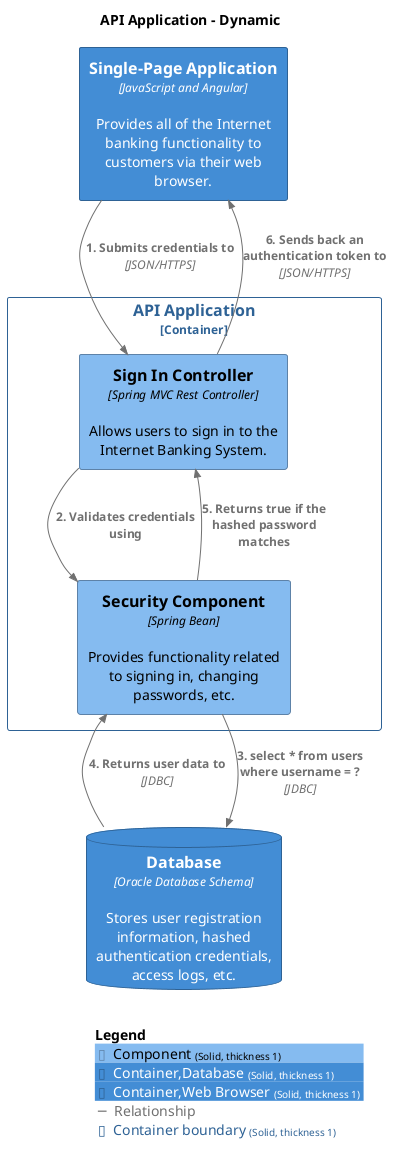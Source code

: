 @startuml
set separator none
title API Application - Dynamic

top to bottom direction

!include <C4/C4>
!include <C4/C4_Context>
!include <C4/C4_Container>
!include <C4/C4_Component>

AddElementTag("Component", $bgColor="#85bbf0", $borderColor="#5d82a8", $fontColor="#000000", $sprite="", $shadowing="", $borderStyle="Solid", $borderThickness="1")
AddElementTag("Container,Database", $bgColor="#438dd5", $borderColor="#2e6295", $fontColor="#ffffff", $sprite="", $shadowing="", $borderStyle="Solid", $borderThickness="1")
AddElementTag("Container,Web Browser", $bgColor="#438dd5", $borderColor="#2e6295", $fontColor="#ffffff", $sprite="", $shadowing="", $borderStyle="Solid", $borderThickness="1")

AddRelTag("Relationship", $textColor="#707070", $lineColor="#707070", $lineStyle = "")

AddBoundaryTag("Container", $bgColor="#ffffff", $borderColor="#2e6295", $fontColor="#2e6295", $shadowing="", $borderStyle="Solid", $borderThickness="1")

Container_Boundary("InternetBankingSystem.APIApplication_boundary", "API Application", $tags="Container") {
  Component(InternetBankingSystem.APIApplication.SignInController, "Sign In Controller", $techn="Spring MVC Rest Controller", $descr="Allows users to sign in to the Internet Banking System.", $tags="Component", $link="")
  Component(InternetBankingSystem.APIApplication.SecurityComponent, "Security Component", $techn="Spring Bean", $descr="Provides functionality related to signing in, changing passwords, etc.", $tags="Component", $link="")
}

ContainerDb(InternetBankingSystem.Database, "Database", $techn="Oracle Database Schema", $descr="Stores user registration information, hashed authentication credentials, access logs, etc.", $tags="Container,Database", $link="")
Container(InternetBankingSystem.SinglePageApplication, "Single-Page Application", $techn="JavaScript and Angular", $descr="Provides all of the Internet banking functionality to customers via their web browser.", $tags="Container,Web Browser", $link="")

Rel(InternetBankingSystem.SinglePageApplication, InternetBankingSystem.APIApplication.SignInController, "1. Submits credentials to", $techn="JSON/HTTPS", $tags="Relationship", $link="")
Rel(InternetBankingSystem.APIApplication.SignInController, InternetBankingSystem.APIApplication.SecurityComponent, "2. Validates credentials using", $techn="", $tags="Relationship", $link="")
Rel(InternetBankingSystem.APIApplication.SecurityComponent, InternetBankingSystem.Database, "3. select * from users where username = ?", $techn="JDBC", $tags="Relationship", $link="")
Rel(InternetBankingSystem.Database, InternetBankingSystem.APIApplication.SecurityComponent, "4. Returns user data to", $techn="JDBC", $tags="Relationship", $link="")
Rel(InternetBankingSystem.APIApplication.SecurityComponent, InternetBankingSystem.APIApplication.SignInController, "5. Returns true if the hashed password matches", $techn="", $tags="Relationship", $link="")
Rel(InternetBankingSystem.APIApplication.SignInController, InternetBankingSystem.SinglePageApplication, "6. Sends back an authentication token to", $techn="JSON/HTTPS", $tags="Relationship", $link="")

SHOW_LEGEND(true)
@enduml